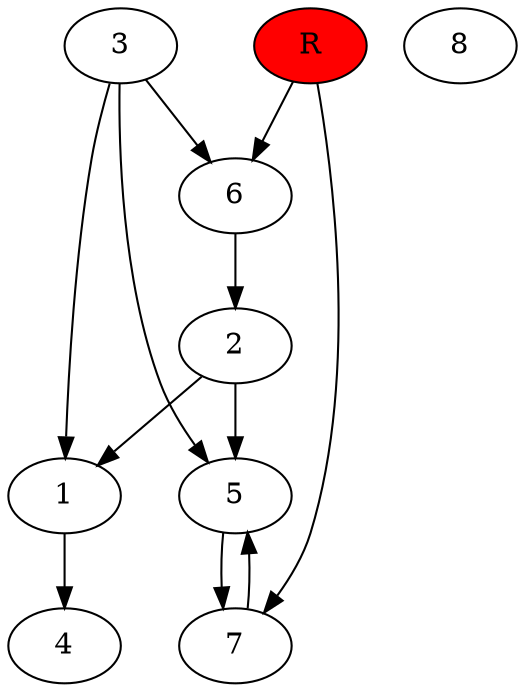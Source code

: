 digraph prb838 {
	1
	2
	3
	4
	5
	6
	7
	8
	R [fillcolor="#ff0000" style=filled]
	1 -> 4
	2 -> 1
	2 -> 5
	3 -> 1
	3 -> 5
	3 -> 6
	5 -> 7
	6 -> 2
	7 -> 5
	R -> 6
	R -> 7
}

